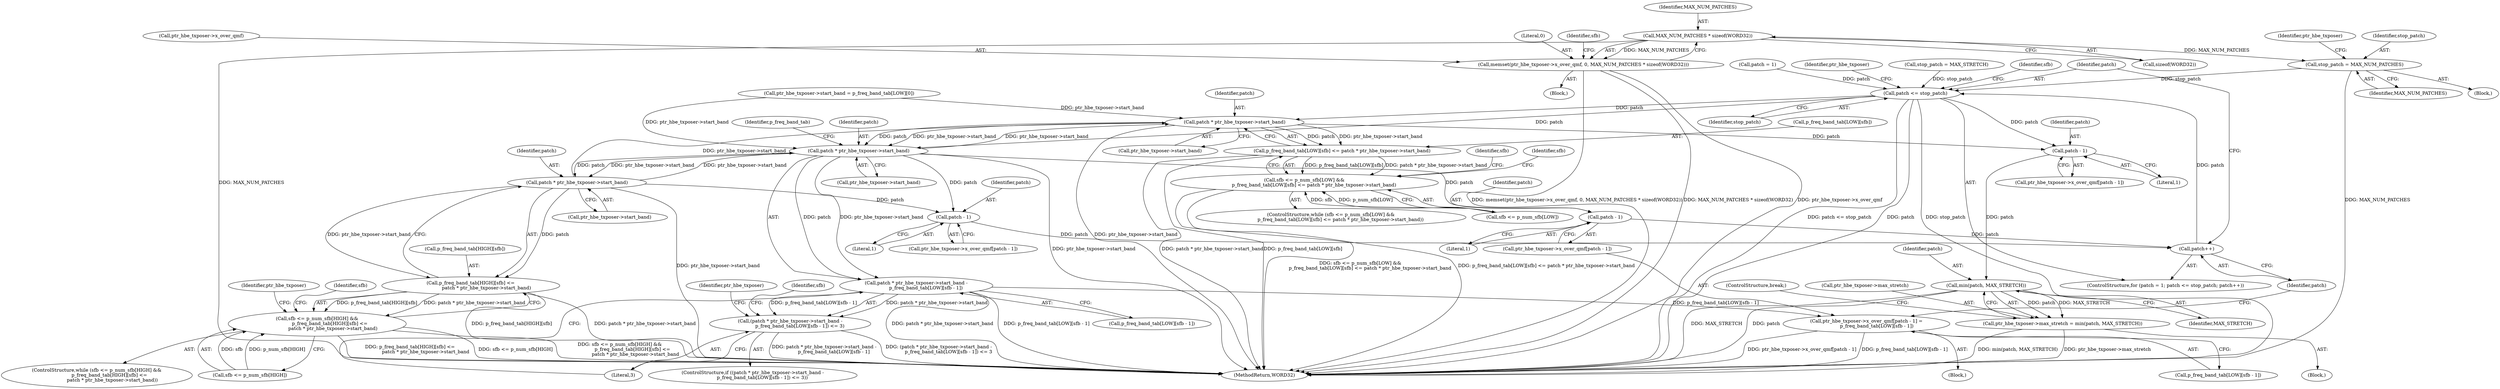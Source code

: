 digraph "0_Android_04e8cd58f075bec5892e369c8deebca9c67e855c_4@API" {
"1000425" [label="(Call,MAX_NUM_PATCHES * sizeof(WORD32))"];
"1000420" [label="(Call,memset(ptr_hbe_txposer->x_over_qmf, 0, MAX_NUM_PATCHES * sizeof(WORD32)))"];
"1000435" [label="(Call,stop_patch = MAX_NUM_PATCHES)"];
"1000452" [label="(Call,patch <= stop_patch)"];
"1000471" [label="(Call,patch * ptr_hbe_txposer->start_band)"];
"1000465" [label="(Call,p_freq_band_tab[LOW][sfb] <= patch * ptr_hbe_txposer->start_band)"];
"1000459" [label="(Call,sfb <= p_num_sfb[LOW] &&\n             p_freq_band_tab[LOW][sfb] <= patch * ptr_hbe_txposer->start_band)"];
"1000488" [label="(Call,patch * ptr_hbe_txposer->start_band)"];
"1000487" [label="(Call,patch * ptr_hbe_txposer->start_band -\n             p_freq_band_tab[LOW][sfb - 1])"];
"1000486" [label="(Call,(patch * ptr_hbe_txposer->start_band -\n             p_freq_band_tab[LOW][sfb - 1]) <= 3)"];
"1000502" [label="(Call,ptr_hbe_txposer->x_over_qmf[patch - 1] =\n              p_freq_band_tab[LOW][sfb - 1])"];
"1000507" [label="(Call,patch - 1)"];
"1000455" [label="(Call,patch++)"];
"1000536" [label="(Call,patch * ptr_hbe_txposer->start_band)"];
"1000530" [label="(Call,p_freq_band_tab[HIGH][sfb] <=\n                     patch * ptr_hbe_txposer->start_band)"];
"1000524" [label="(Call,sfb <= p_num_sfb[HIGH] &&\n                 p_freq_band_tab[HIGH][sfb] <=\n                     patch * ptr_hbe_txposer->start_band)"];
"1000548" [label="(Call,patch - 1)"];
"1000565" [label="(Call,patch - 1)"];
"1000575" [label="(Call,min(patch, MAX_STRETCH))"];
"1000571" [label="(Call,ptr_hbe_txposer->max_stretch = min(patch, MAX_STRETCH))"];
"1000561" [label="(Call,ptr_hbe_txposer->x_over_qmf[patch - 1])"];
"1000559" [label="(Block,)"];
"1000456" [label="(Identifier,patch)"];
"1000542" [label="(Identifier,sfb)"];
"1000591" [label="(MethodReturn,WORD32)"];
"1000571" [label="(Call,ptr_hbe_txposer->max_stretch = min(patch, MAX_STRETCH))"];
"1000466" [label="(Call,p_freq_band_tab[LOW][sfb])"];
"1000471" [label="(Call,patch * ptr_hbe_txposer->start_band)"];
"1000453" [label="(Identifier,patch)"];
"1000437" [label="(Identifier,MAX_NUM_PATCHES)"];
"1000502" [label="(Call,ptr_hbe_txposer->x_over_qmf[patch - 1] =\n              p_freq_band_tab[LOW][sfb - 1])"];
"1000507" [label="(Call,patch - 1)"];
"1000530" [label="(Call,p_freq_band_tab[HIGH][sfb] <=\n                     patch * ptr_hbe_txposer->start_band)"];
"1000455" [label="(Call,patch++)"];
"1000454" [label="(Identifier,stop_patch)"];
"1000477" [label="(Identifier,sfb)"];
"1000486" [label="(Call,(patch * ptr_hbe_txposer->start_band -\n             p_freq_band_tab[LOW][sfb - 1]) <= 3)"];
"1000509" [label="(Literal,1)"];
"1000461" [label="(Identifier,sfb)"];
"1000465" [label="(Call,p_freq_band_tab[LOW][sfb] <= patch * ptr_hbe_txposer->start_band)"];
"1000421" [label="(Call,ptr_hbe_txposer->x_over_qmf)"];
"1000114" [label="(Block,)"];
"1000435" [label="(Call,stop_patch = MAX_NUM_PATCHES)"];
"1000425" [label="(Call,MAX_NUM_PATCHES * sizeof(WORD32))"];
"1000115" [label="(Call,ptr_hbe_txposer->start_band = p_freq_band_tab[LOW][0])"];
"1000565" [label="(Call,patch - 1)"];
"1000449" [label="(Call,patch = 1)"];
"1000537" [label="(Identifier,patch)"];
"1000525" [label="(Call,sfb <= p_num_sfb[HIGH])"];
"1000578" [label="(ControlStructure,break;)"];
"1000426" [label="(Identifier,MAX_NUM_PATCHES)"];
"1000440" [label="(Identifier,ptr_hbe_txposer)"];
"1000480" [label="(Identifier,sfb)"];
"1000500" [label="(Literal,3)"];
"1000582" [label="(Identifier,ptr_hbe_txposer)"];
"1000424" [label="(Literal,0)"];
"1000427" [label="(Call,sizeof(WORD32))"];
"1000536" [label="(Call,patch * ptr_hbe_txposer->start_band)"];
"1000487" [label="(Call,patch * ptr_hbe_txposer->start_band -\n             p_freq_band_tab[LOW][sfb - 1])"];
"1000495" [label="(Identifier,p_freq_band_tab)"];
"1000531" [label="(Call,p_freq_band_tab[HIGH][sfb])"];
"1000548" [label="(Call,patch - 1)"];
"1000434" [label="(Block,)"];
"1000490" [label="(Call,ptr_hbe_txposer->start_band)"];
"1000459" [label="(Call,sfb <= p_num_sfb[LOW] &&\n             p_freq_band_tab[LOW][sfb] <= patch * ptr_hbe_txposer->start_band)"];
"1000575" [label="(Call,min(patch, MAX_STRETCH))"];
"1000510" [label="(Call,p_freq_band_tab[LOW][sfb - 1])"];
"1000485" [label="(ControlStructure,if ((patch * ptr_hbe_txposer->start_band -\n             p_freq_band_tab[LOW][sfb - 1]) <= 3))"];
"1000489" [label="(Identifier,patch)"];
"1000493" [label="(Call,p_freq_band_tab[LOW][sfb - 1])"];
"1000546" [label="(Identifier,ptr_hbe_txposer)"];
"1000505" [label="(Identifier,ptr_hbe_txposer)"];
"1000550" [label="(Literal,1)"];
"1000524" [label="(Call,sfb <= p_num_sfb[HIGH] &&\n                 p_freq_band_tab[HIGH][sfb] <=\n                     patch * ptr_hbe_txposer->start_band)"];
"1000566" [label="(Identifier,patch)"];
"1000577" [label="(Identifier,MAX_STRETCH)"];
"1000544" [label="(Call,ptr_hbe_txposer->x_over_qmf[patch - 1])"];
"1000472" [label="(Identifier,patch)"];
"1000445" [label="(Call,stop_patch = MAX_STRETCH)"];
"1000458" [label="(ControlStructure,while (sfb <= p_num_sfb[LOW] &&\n             p_freq_band_tab[LOW][sfb] <= patch * ptr_hbe_txposer->start_band))"];
"1000501" [label="(Block,)"];
"1000538" [label="(Call,ptr_hbe_txposer->start_band)"];
"1000576" [label="(Identifier,patch)"];
"1000508" [label="(Identifier,patch)"];
"1000523" [label="(ControlStructure,while (sfb <= p_num_sfb[HIGH] &&\n                 p_freq_band_tab[HIGH][sfb] <=\n                     patch * ptr_hbe_txposer->start_band))"];
"1000436" [label="(Identifier,stop_patch)"];
"1000567" [label="(Literal,1)"];
"1000473" [label="(Call,ptr_hbe_txposer->start_band)"];
"1000430" [label="(Identifier,sfb)"];
"1000460" [label="(Call,sfb <= p_num_sfb[LOW])"];
"1000521" [label="(Identifier,sfb)"];
"1000503" [label="(Call,ptr_hbe_txposer->x_over_qmf[patch - 1])"];
"1000549" [label="(Identifier,patch)"];
"1000572" [label="(Call,ptr_hbe_txposer->max_stretch)"];
"1000448" [label="(ControlStructure,for (patch = 1; patch <= stop_patch; patch++))"];
"1000420" [label="(Call,memset(ptr_hbe_txposer->x_over_qmf, 0, MAX_NUM_PATCHES * sizeof(WORD32)))"];
"1000452" [label="(Call,patch <= stop_patch)"];
"1000488" [label="(Call,patch * ptr_hbe_txposer->start_band)"];
"1000425" -> "1000420"  [label="AST: "];
"1000425" -> "1000427"  [label="CFG: "];
"1000426" -> "1000425"  [label="AST: "];
"1000427" -> "1000425"  [label="AST: "];
"1000420" -> "1000425"  [label="CFG: "];
"1000425" -> "1000591"  [label="DDG: MAX_NUM_PATCHES"];
"1000425" -> "1000420"  [label="DDG: MAX_NUM_PATCHES"];
"1000425" -> "1000435"  [label="DDG: MAX_NUM_PATCHES"];
"1000420" -> "1000114"  [label="AST: "];
"1000421" -> "1000420"  [label="AST: "];
"1000424" -> "1000420"  [label="AST: "];
"1000430" -> "1000420"  [label="CFG: "];
"1000420" -> "1000591"  [label="DDG: memset(ptr_hbe_txposer->x_over_qmf, 0, MAX_NUM_PATCHES * sizeof(WORD32))"];
"1000420" -> "1000591"  [label="DDG: MAX_NUM_PATCHES * sizeof(WORD32)"];
"1000420" -> "1000591"  [label="DDG: ptr_hbe_txposer->x_over_qmf"];
"1000435" -> "1000434"  [label="AST: "];
"1000435" -> "1000437"  [label="CFG: "];
"1000436" -> "1000435"  [label="AST: "];
"1000437" -> "1000435"  [label="AST: "];
"1000440" -> "1000435"  [label="CFG: "];
"1000435" -> "1000591"  [label="DDG: MAX_NUM_PATCHES"];
"1000435" -> "1000452"  [label="DDG: stop_patch"];
"1000452" -> "1000448"  [label="AST: "];
"1000452" -> "1000454"  [label="CFG: "];
"1000453" -> "1000452"  [label="AST: "];
"1000454" -> "1000452"  [label="AST: "];
"1000461" -> "1000452"  [label="CFG: "];
"1000582" -> "1000452"  [label="CFG: "];
"1000452" -> "1000591"  [label="DDG: patch <= stop_patch"];
"1000452" -> "1000591"  [label="DDG: patch"];
"1000452" -> "1000591"  [label="DDG: stop_patch"];
"1000449" -> "1000452"  [label="DDG: patch"];
"1000455" -> "1000452"  [label="DDG: patch"];
"1000445" -> "1000452"  [label="DDG: stop_patch"];
"1000452" -> "1000471"  [label="DDG: patch"];
"1000452" -> "1000488"  [label="DDG: patch"];
"1000452" -> "1000565"  [label="DDG: patch"];
"1000471" -> "1000465"  [label="AST: "];
"1000471" -> "1000473"  [label="CFG: "];
"1000472" -> "1000471"  [label="AST: "];
"1000473" -> "1000471"  [label="AST: "];
"1000465" -> "1000471"  [label="CFG: "];
"1000471" -> "1000591"  [label="DDG: ptr_hbe_txposer->start_band"];
"1000471" -> "1000465"  [label="DDG: patch"];
"1000471" -> "1000465"  [label="DDG: ptr_hbe_txposer->start_band"];
"1000488" -> "1000471"  [label="DDG: ptr_hbe_txposer->start_band"];
"1000536" -> "1000471"  [label="DDG: ptr_hbe_txposer->start_band"];
"1000115" -> "1000471"  [label="DDG: ptr_hbe_txposer->start_band"];
"1000471" -> "1000488"  [label="DDG: patch"];
"1000471" -> "1000488"  [label="DDG: ptr_hbe_txposer->start_band"];
"1000471" -> "1000565"  [label="DDG: patch"];
"1000465" -> "1000459"  [label="AST: "];
"1000466" -> "1000465"  [label="AST: "];
"1000459" -> "1000465"  [label="CFG: "];
"1000465" -> "1000591"  [label="DDG: patch * ptr_hbe_txposer->start_band"];
"1000465" -> "1000591"  [label="DDG: p_freq_band_tab[LOW][sfb]"];
"1000465" -> "1000459"  [label="DDG: p_freq_band_tab[LOW][sfb]"];
"1000465" -> "1000459"  [label="DDG: patch * ptr_hbe_txposer->start_band"];
"1000459" -> "1000458"  [label="AST: "];
"1000459" -> "1000460"  [label="CFG: "];
"1000460" -> "1000459"  [label="AST: "];
"1000477" -> "1000459"  [label="CFG: "];
"1000480" -> "1000459"  [label="CFG: "];
"1000459" -> "1000591"  [label="DDG: sfb <= p_num_sfb[LOW] &&\n             p_freq_band_tab[LOW][sfb] <= patch * ptr_hbe_txposer->start_band"];
"1000459" -> "1000591"  [label="DDG: p_freq_band_tab[LOW][sfb] <= patch * ptr_hbe_txposer->start_band"];
"1000460" -> "1000459"  [label="DDG: sfb"];
"1000460" -> "1000459"  [label="DDG: p_num_sfb[LOW]"];
"1000488" -> "1000487"  [label="AST: "];
"1000488" -> "1000490"  [label="CFG: "];
"1000489" -> "1000488"  [label="AST: "];
"1000490" -> "1000488"  [label="AST: "];
"1000495" -> "1000488"  [label="CFG: "];
"1000488" -> "1000591"  [label="DDG: ptr_hbe_txposer->start_band"];
"1000488" -> "1000487"  [label="DDG: patch"];
"1000488" -> "1000487"  [label="DDG: ptr_hbe_txposer->start_band"];
"1000536" -> "1000488"  [label="DDG: ptr_hbe_txposer->start_band"];
"1000115" -> "1000488"  [label="DDG: ptr_hbe_txposer->start_band"];
"1000488" -> "1000507"  [label="DDG: patch"];
"1000488" -> "1000536"  [label="DDG: patch"];
"1000488" -> "1000536"  [label="DDG: ptr_hbe_txposer->start_band"];
"1000488" -> "1000548"  [label="DDG: patch"];
"1000487" -> "1000486"  [label="AST: "];
"1000487" -> "1000493"  [label="CFG: "];
"1000493" -> "1000487"  [label="AST: "];
"1000500" -> "1000487"  [label="CFG: "];
"1000487" -> "1000591"  [label="DDG: patch * ptr_hbe_txposer->start_band"];
"1000487" -> "1000591"  [label="DDG: p_freq_band_tab[LOW][sfb - 1]"];
"1000487" -> "1000486"  [label="DDG: patch * ptr_hbe_txposer->start_band"];
"1000487" -> "1000486"  [label="DDG: p_freq_band_tab[LOW][sfb - 1]"];
"1000487" -> "1000502"  [label="DDG: p_freq_band_tab[LOW][sfb - 1]"];
"1000486" -> "1000485"  [label="AST: "];
"1000486" -> "1000500"  [label="CFG: "];
"1000500" -> "1000486"  [label="AST: "];
"1000505" -> "1000486"  [label="CFG: "];
"1000521" -> "1000486"  [label="CFG: "];
"1000486" -> "1000591"  [label="DDG: (patch * ptr_hbe_txposer->start_band -\n             p_freq_band_tab[LOW][sfb - 1]) <= 3"];
"1000486" -> "1000591"  [label="DDG: patch * ptr_hbe_txposer->start_band -\n             p_freq_band_tab[LOW][sfb - 1]"];
"1000502" -> "1000501"  [label="AST: "];
"1000502" -> "1000510"  [label="CFG: "];
"1000503" -> "1000502"  [label="AST: "];
"1000510" -> "1000502"  [label="AST: "];
"1000456" -> "1000502"  [label="CFG: "];
"1000502" -> "1000591"  [label="DDG: ptr_hbe_txposer->x_over_qmf[patch - 1]"];
"1000502" -> "1000591"  [label="DDG: p_freq_band_tab[LOW][sfb - 1]"];
"1000507" -> "1000503"  [label="AST: "];
"1000507" -> "1000509"  [label="CFG: "];
"1000508" -> "1000507"  [label="AST: "];
"1000509" -> "1000507"  [label="AST: "];
"1000503" -> "1000507"  [label="CFG: "];
"1000507" -> "1000455"  [label="DDG: patch"];
"1000455" -> "1000448"  [label="AST: "];
"1000455" -> "1000456"  [label="CFG: "];
"1000456" -> "1000455"  [label="AST: "];
"1000453" -> "1000455"  [label="CFG: "];
"1000548" -> "1000455"  [label="DDG: patch"];
"1000536" -> "1000530"  [label="AST: "];
"1000536" -> "1000538"  [label="CFG: "];
"1000537" -> "1000536"  [label="AST: "];
"1000538" -> "1000536"  [label="AST: "];
"1000530" -> "1000536"  [label="CFG: "];
"1000536" -> "1000591"  [label="DDG: ptr_hbe_txposer->start_band"];
"1000536" -> "1000530"  [label="DDG: patch"];
"1000536" -> "1000530"  [label="DDG: ptr_hbe_txposer->start_band"];
"1000536" -> "1000548"  [label="DDG: patch"];
"1000530" -> "1000524"  [label="AST: "];
"1000531" -> "1000530"  [label="AST: "];
"1000524" -> "1000530"  [label="CFG: "];
"1000530" -> "1000591"  [label="DDG: p_freq_band_tab[HIGH][sfb]"];
"1000530" -> "1000591"  [label="DDG: patch * ptr_hbe_txposer->start_band"];
"1000530" -> "1000524"  [label="DDG: p_freq_band_tab[HIGH][sfb]"];
"1000530" -> "1000524"  [label="DDG: patch * ptr_hbe_txposer->start_band"];
"1000524" -> "1000523"  [label="AST: "];
"1000524" -> "1000525"  [label="CFG: "];
"1000525" -> "1000524"  [label="AST: "];
"1000542" -> "1000524"  [label="CFG: "];
"1000546" -> "1000524"  [label="CFG: "];
"1000524" -> "1000591"  [label="DDG: sfb <= p_num_sfb[HIGH]"];
"1000524" -> "1000591"  [label="DDG: sfb <= p_num_sfb[HIGH] &&\n                 p_freq_band_tab[HIGH][sfb] <=\n                     patch * ptr_hbe_txposer->start_band"];
"1000524" -> "1000591"  [label="DDG: p_freq_band_tab[HIGH][sfb] <=\n                     patch * ptr_hbe_txposer->start_band"];
"1000525" -> "1000524"  [label="DDG: sfb"];
"1000525" -> "1000524"  [label="DDG: p_num_sfb[HIGH]"];
"1000548" -> "1000544"  [label="AST: "];
"1000548" -> "1000550"  [label="CFG: "];
"1000549" -> "1000548"  [label="AST: "];
"1000550" -> "1000548"  [label="AST: "];
"1000544" -> "1000548"  [label="CFG: "];
"1000565" -> "1000561"  [label="AST: "];
"1000565" -> "1000567"  [label="CFG: "];
"1000566" -> "1000565"  [label="AST: "];
"1000567" -> "1000565"  [label="AST: "];
"1000561" -> "1000565"  [label="CFG: "];
"1000565" -> "1000575"  [label="DDG: patch"];
"1000575" -> "1000571"  [label="AST: "];
"1000575" -> "1000577"  [label="CFG: "];
"1000576" -> "1000575"  [label="AST: "];
"1000577" -> "1000575"  [label="AST: "];
"1000571" -> "1000575"  [label="CFG: "];
"1000575" -> "1000591"  [label="DDG: MAX_STRETCH"];
"1000575" -> "1000591"  [label="DDG: patch"];
"1000575" -> "1000571"  [label="DDG: patch"];
"1000575" -> "1000571"  [label="DDG: MAX_STRETCH"];
"1000571" -> "1000559"  [label="AST: "];
"1000572" -> "1000571"  [label="AST: "];
"1000578" -> "1000571"  [label="CFG: "];
"1000571" -> "1000591"  [label="DDG: min(patch, MAX_STRETCH)"];
"1000571" -> "1000591"  [label="DDG: ptr_hbe_txposer->max_stretch"];
}
